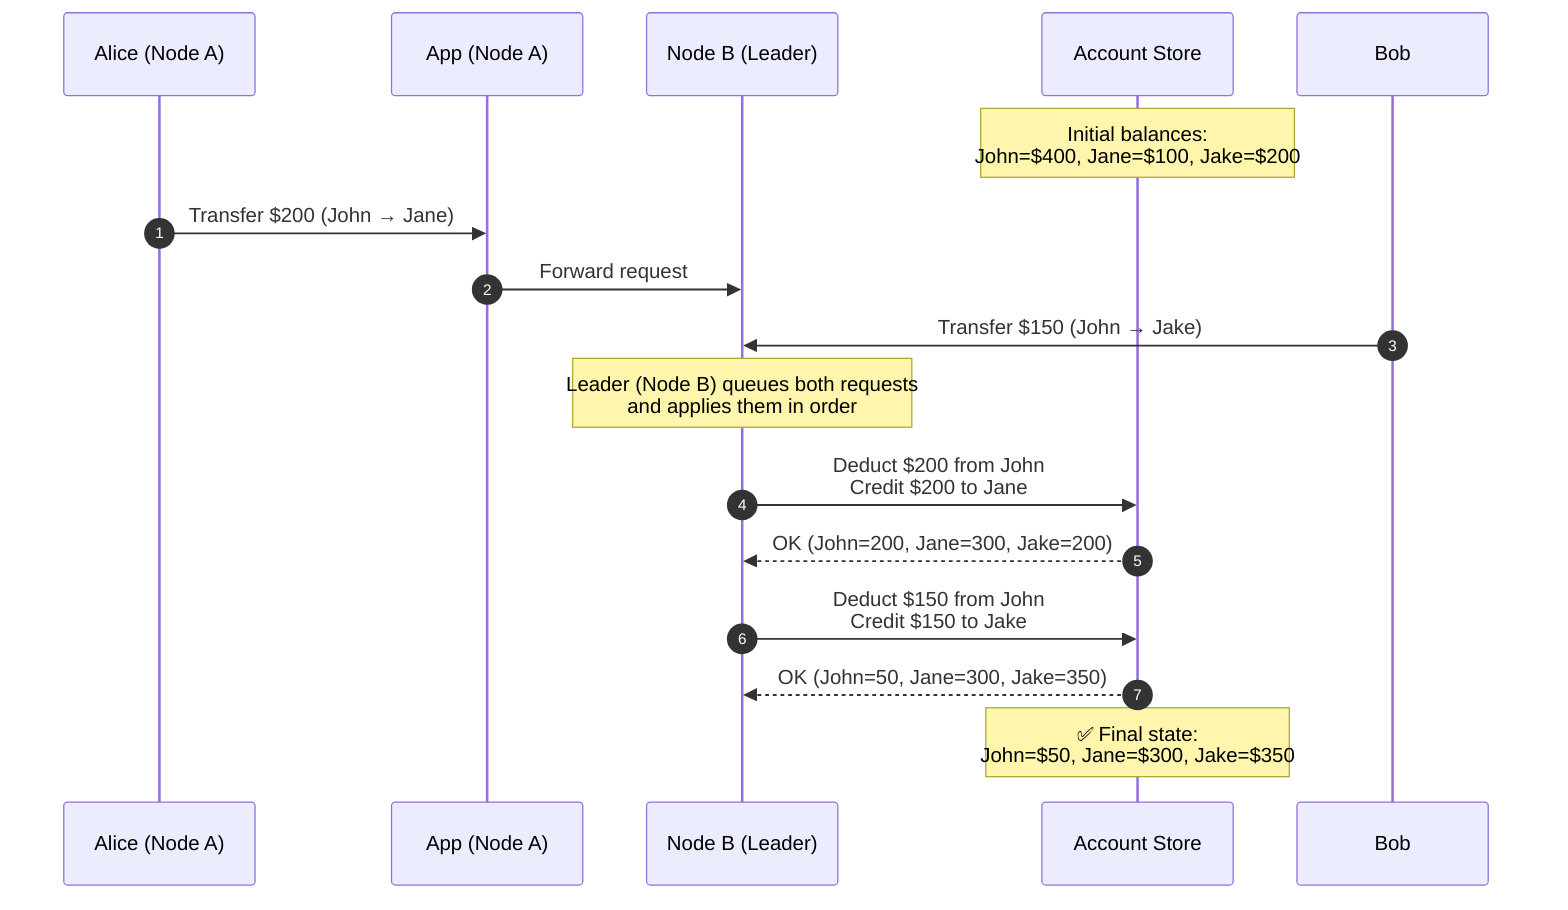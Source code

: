 sequenceDiagram
    autonumber
    participant Alice as Alice (Node A)
    participant NodeA as App (Node A)
    participant Leader as Node B (Leader)
    participant Store as Account Store

    Note over Store: Initial balances:<br/>John=$400, Jane=$100, Jake=$200

    Alice->>NodeA: Transfer $200 (John → Jane)
    NodeA->>Leader: Forward request
    Bob->>Leader: Transfer $150 (John → Jake)

    Note over Leader: Leader (Node B) queues both requests<br/>and applies them in order

    Leader->>Store: Deduct $200 from John<br/>Credit $200 to Jane
    Store-->>Leader: OK (John=200, Jane=300, Jake=200)

    Leader->>Store: Deduct $150 from John<br/>Credit $150 to Jake
    Store-->>Leader: OK (John=50, Jane=300, Jake=350)

    Note over Store: ✅ Final state:<br/>John=$50, Jane=$300, Jake=$350